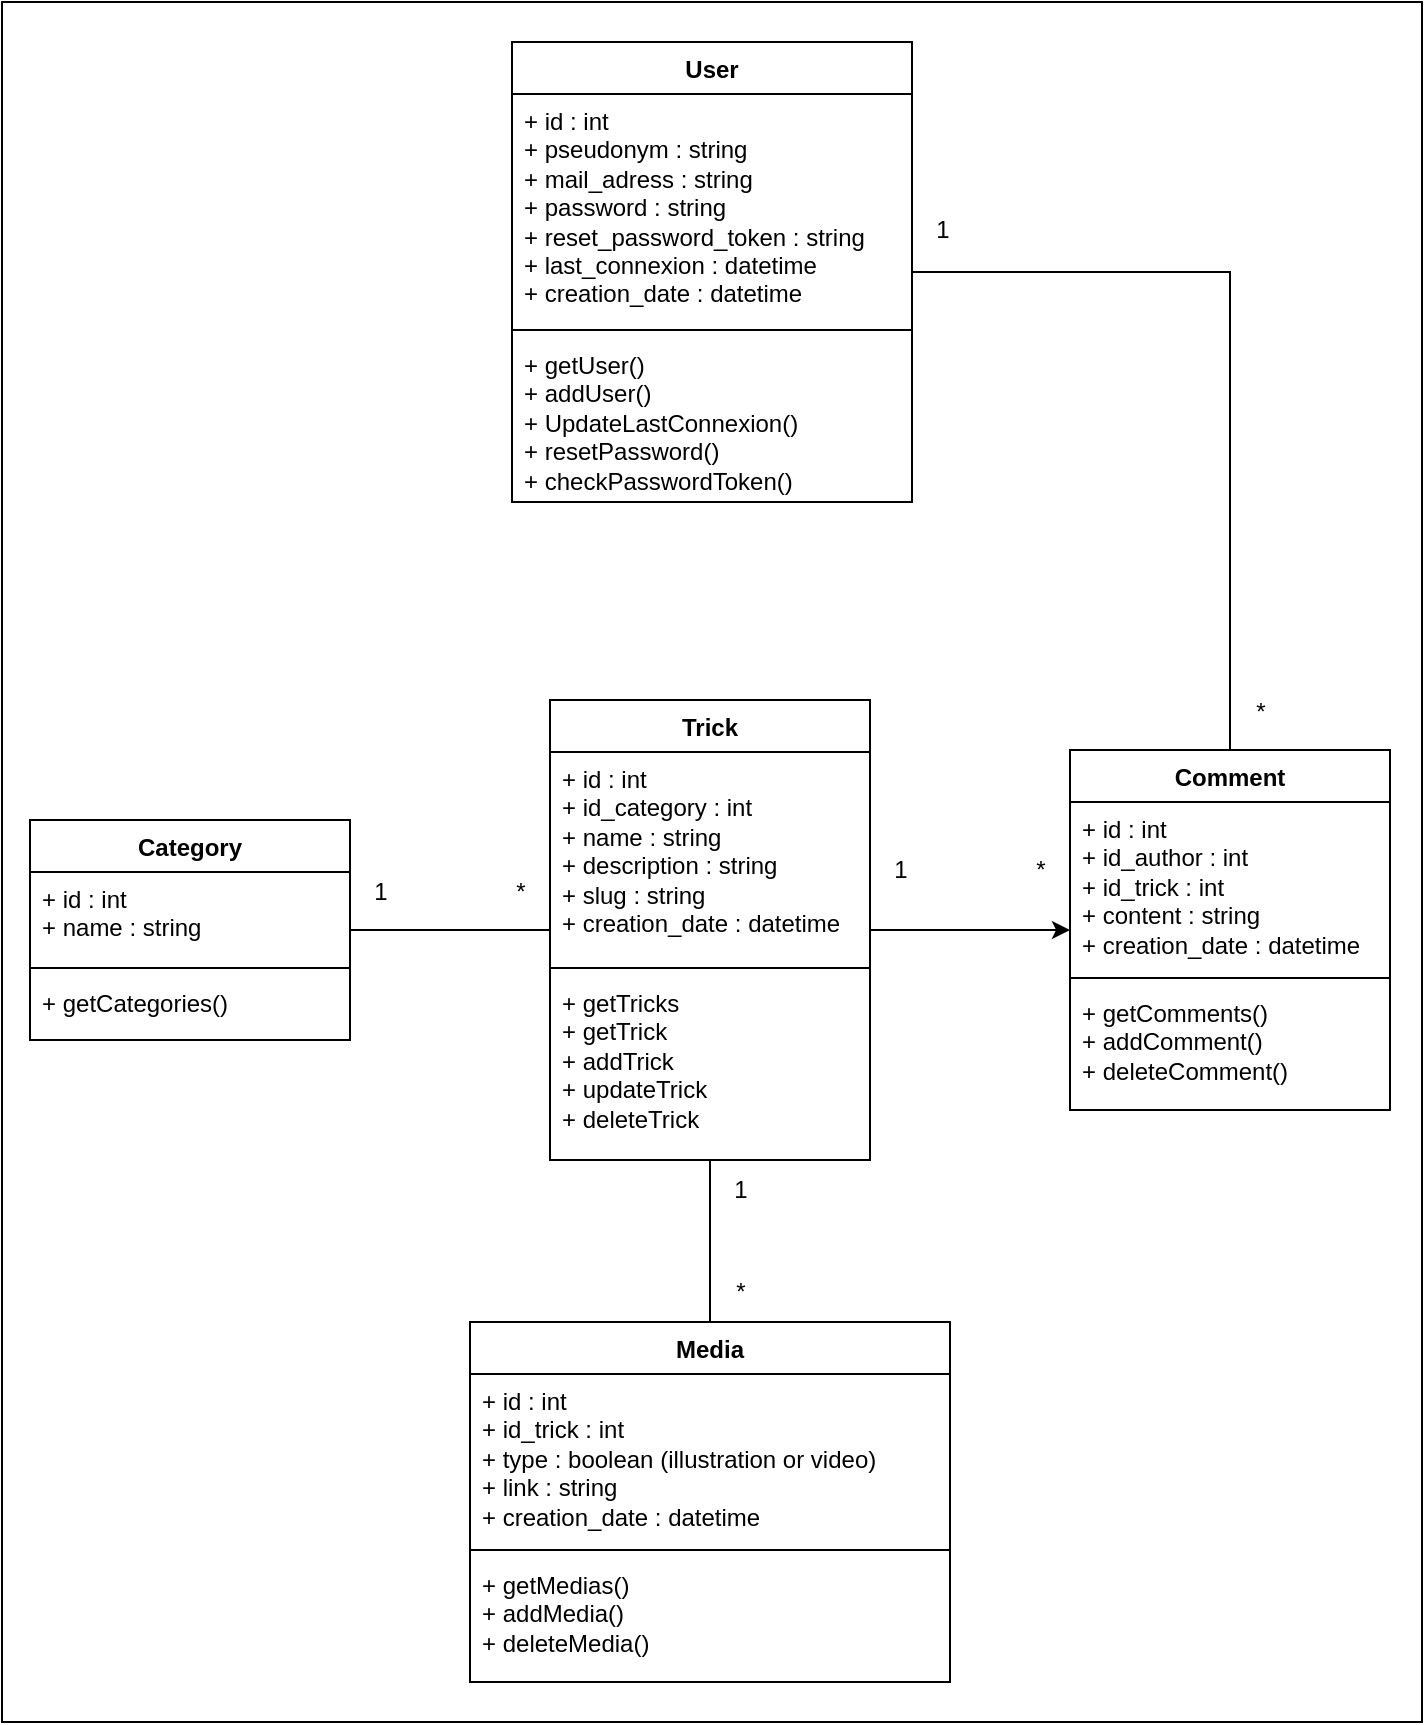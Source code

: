 <mxfile version="21.5.2" type="device">
  <diagram name="Page-1" id="kaoYOqhvuLUMERpKKi9R">
    <mxGraphModel dx="2074" dy="-63" grid="1" gridSize="10" guides="1" tooltips="1" connect="1" arrows="1" fold="1" page="1" pageScale="1" pageWidth="827" pageHeight="1169" math="0" shadow="0">
      <root>
        <mxCell id="0" />
        <mxCell id="1" parent="0" />
        <mxCell id="oAuCq6BkKggLuHPVJUeQ-19" value="" style="rounded=0;whiteSpace=wrap;html=1;movable=1;resizable=1;rotatable=1;deletable=1;editable=1;locked=0;connectable=1;labelBackgroundColor=none;" vertex="1" parent="1">
          <mxGeometry x="60" y="1340" width="710" height="860" as="geometry" />
        </mxCell>
        <mxCell id="7pwwrW8SkEieM3p2LjNU-1" value="Media" style="swimlane;fontStyle=1;align=center;verticalAlign=top;childLayout=stackLayout;horizontal=1;startSize=26;horizontalStack=0;resizeParent=1;resizeParentMax=0;resizeLast=0;collapsible=1;marginBottom=0;whiteSpace=wrap;html=1;" parent="1" vertex="1">
          <mxGeometry x="294" y="2000" width="240" height="180" as="geometry" />
        </mxCell>
        <mxCell id="7pwwrW8SkEieM3p2LjNU-2" value="&lt;div&gt;+ id : int&lt;/div&gt;&lt;div&gt;+ id_trick : int&lt;br&gt;&lt;/div&gt;&lt;div&gt;+ type : boolean (illustration or video)&lt;br&gt;&lt;/div&gt;&lt;div&gt;+ link : string&lt;/div&gt;&lt;div&gt;+ creation_date : datetime&lt;/div&gt;&lt;div&gt;&lt;br&gt;&lt;/div&gt;" style="text;strokeColor=none;fillColor=none;align=left;verticalAlign=top;spacingLeft=4;spacingRight=4;overflow=hidden;rotatable=0;points=[[0,0.5],[1,0.5]];portConstraint=eastwest;whiteSpace=wrap;html=1;" parent="7pwwrW8SkEieM3p2LjNU-1" vertex="1">
          <mxGeometry y="26" width="240" height="84" as="geometry" />
        </mxCell>
        <mxCell id="7pwwrW8SkEieM3p2LjNU-3" value="" style="line;strokeWidth=1;fillColor=none;align=left;verticalAlign=middle;spacingTop=-1;spacingLeft=3;spacingRight=3;rotatable=0;labelPosition=right;points=[];portConstraint=eastwest;strokeColor=inherit;" parent="7pwwrW8SkEieM3p2LjNU-1" vertex="1">
          <mxGeometry y="110" width="240" height="8" as="geometry" />
        </mxCell>
        <mxCell id="7pwwrW8SkEieM3p2LjNU-4" value="&lt;div&gt;+ getMedias()&lt;/div&gt;&lt;div&gt;+ addMedia()&lt;/div&gt;&lt;div&gt;+ deleteMedia()&lt;/div&gt;" style="text;strokeColor=none;fillColor=none;align=left;verticalAlign=top;spacingLeft=4;spacingRight=4;overflow=hidden;rotatable=0;points=[[0,0.5],[1,0.5]];portConstraint=eastwest;whiteSpace=wrap;html=1;" parent="7pwwrW8SkEieM3p2LjNU-1" vertex="1">
          <mxGeometry y="118" width="240" height="62" as="geometry" />
        </mxCell>
        <mxCell id="oAuCq6BkKggLuHPVJUeQ-8" style="edgeStyle=orthogonalEdgeStyle;rounded=0;orthogonalLoop=1;jettySize=auto;html=1;endArrow=none;endFill=0;" edge="1" parent="1" source="7pwwrW8SkEieM3p2LjNU-5" target="7pwwrW8SkEieM3p2LjNU-13">
          <mxGeometry relative="1" as="geometry" />
        </mxCell>
        <mxCell id="7pwwrW8SkEieM3p2LjNU-5" value="User" style="swimlane;fontStyle=1;align=center;verticalAlign=top;childLayout=stackLayout;horizontal=1;startSize=26;horizontalStack=0;resizeParent=1;resizeParentMax=0;resizeLast=0;collapsible=1;marginBottom=0;whiteSpace=wrap;html=1;" parent="1" vertex="1">
          <mxGeometry x="315" y="1360" width="200" height="230" as="geometry" />
        </mxCell>
        <mxCell id="7pwwrW8SkEieM3p2LjNU-6" value="&lt;div&gt;+ id : int&lt;/div&gt;&lt;div&gt;+ pseudonym : string&lt;br&gt;&lt;/div&gt;&lt;div&gt;+ mail_adress : string&lt;br&gt;&lt;/div&gt;&lt;div&gt;+ password : string&lt;/div&gt;&lt;div&gt;+ reset_password_token : string&lt;/div&gt;&lt;div&gt;+ last_connexion : datetime&lt;br&gt;&lt;/div&gt;&lt;div&gt;+ creation_date : datetime&lt;/div&gt;&lt;div&gt;&lt;br&gt;&lt;/div&gt;" style="text;strokeColor=none;fillColor=none;align=left;verticalAlign=top;spacingLeft=4;spacingRight=4;overflow=hidden;rotatable=0;points=[[0,0.5],[1,0.5]];portConstraint=eastwest;whiteSpace=wrap;html=1;" parent="7pwwrW8SkEieM3p2LjNU-5" vertex="1">
          <mxGeometry y="26" width="200" height="114" as="geometry" />
        </mxCell>
        <mxCell id="7pwwrW8SkEieM3p2LjNU-7" value="" style="line;strokeWidth=1;fillColor=none;align=left;verticalAlign=middle;spacingTop=-1;spacingLeft=3;spacingRight=3;rotatable=0;labelPosition=right;points=[];portConstraint=eastwest;strokeColor=inherit;" parent="7pwwrW8SkEieM3p2LjNU-5" vertex="1">
          <mxGeometry y="140" width="200" height="8" as="geometry" />
        </mxCell>
        <mxCell id="7pwwrW8SkEieM3p2LjNU-8" value="+ getUser()&lt;br&gt;&lt;div&gt;+ addUser()&lt;/div&gt;+ UpdateLastConnexion()&lt;div&gt;+ resetPassword()&lt;/div&gt;&lt;div&gt;+ checkPasswordToken()&lt;/div&gt;" style="text;strokeColor=none;fillColor=none;align=left;verticalAlign=top;spacingLeft=4;spacingRight=4;overflow=hidden;rotatable=0;points=[[0,0.5],[1,0.5]];portConstraint=eastwest;whiteSpace=wrap;html=1;" parent="7pwwrW8SkEieM3p2LjNU-5" vertex="1">
          <mxGeometry y="148" width="200" height="82" as="geometry" />
        </mxCell>
        <mxCell id="oAuCq6BkKggLuHPVJUeQ-11" style="edgeStyle=orthogonalEdgeStyle;rounded=0;orthogonalLoop=1;jettySize=auto;html=1;endArrow=none;endFill=0;" edge="1" parent="1" source="7pwwrW8SkEieM3p2LjNU-9" target="oAuCq6BkKggLuHPVJUeQ-1">
          <mxGeometry relative="1" as="geometry" />
        </mxCell>
        <mxCell id="oAuCq6BkKggLuHPVJUeQ-14" style="edgeStyle=orthogonalEdgeStyle;rounded=0;orthogonalLoop=1;jettySize=auto;html=1;endArrow=none;endFill=0;" edge="1" parent="1" source="7pwwrW8SkEieM3p2LjNU-9" target="7pwwrW8SkEieM3p2LjNU-1">
          <mxGeometry relative="1" as="geometry" />
        </mxCell>
        <mxCell id="oAuCq6BkKggLuHPVJUeQ-20" style="edgeStyle=orthogonalEdgeStyle;rounded=0;orthogonalLoop=1;jettySize=auto;html=1;" edge="1" parent="1" source="7pwwrW8SkEieM3p2LjNU-9" target="7pwwrW8SkEieM3p2LjNU-13">
          <mxGeometry relative="1" as="geometry" />
        </mxCell>
        <mxCell id="7pwwrW8SkEieM3p2LjNU-9" value="Trick" style="swimlane;fontStyle=1;align=center;verticalAlign=top;childLayout=stackLayout;horizontal=1;startSize=26;horizontalStack=0;resizeParent=1;resizeParentMax=0;resizeLast=0;collapsible=1;marginBottom=0;whiteSpace=wrap;html=1;" parent="1" vertex="1">
          <mxGeometry x="334" y="1689" width="160" height="230" as="geometry" />
        </mxCell>
        <mxCell id="7pwwrW8SkEieM3p2LjNU-10" value="&lt;div&gt;+ id : int&lt;/div&gt;&lt;div&gt;+ id_category : int&lt;br&gt;&lt;/div&gt;&lt;div&gt;+ name : string&lt;br&gt;&lt;/div&gt;&lt;div&gt;+ description : string&lt;/div&gt;&lt;div&gt;+ slug : string&lt;/div&gt;&lt;div&gt;+ creation_date : datetime&lt;/div&gt;&lt;div&gt;&lt;br&gt;&lt;/div&gt;" style="text;strokeColor=none;fillColor=none;align=left;verticalAlign=top;spacingLeft=4;spacingRight=4;overflow=hidden;rotatable=0;points=[[0,0.5],[1,0.5]];portConstraint=eastwest;whiteSpace=wrap;html=1;" parent="7pwwrW8SkEieM3p2LjNU-9" vertex="1">
          <mxGeometry y="26" width="160" height="104" as="geometry" />
        </mxCell>
        <mxCell id="7pwwrW8SkEieM3p2LjNU-11" value="" style="line;strokeWidth=1;fillColor=none;align=left;verticalAlign=middle;spacingTop=-1;spacingLeft=3;spacingRight=3;rotatable=0;labelPosition=right;points=[];portConstraint=eastwest;strokeColor=inherit;" parent="7pwwrW8SkEieM3p2LjNU-9" vertex="1">
          <mxGeometry y="130" width="160" height="8" as="geometry" />
        </mxCell>
        <mxCell id="7pwwrW8SkEieM3p2LjNU-12" value="&lt;div&gt;+ getTricks&lt;/div&gt;&lt;div&gt;+ getTrick&lt;/div&gt;&lt;div&gt;+ addTrick&lt;/div&gt;&lt;div&gt;+ updateTrick&lt;/div&gt;&lt;div&gt;+ deleteTrick&lt;/div&gt;" style="text;strokeColor=none;fillColor=none;align=left;verticalAlign=top;spacingLeft=4;spacingRight=4;overflow=hidden;rotatable=0;points=[[0,0.5],[1,0.5]];portConstraint=eastwest;whiteSpace=wrap;html=1;" parent="7pwwrW8SkEieM3p2LjNU-9" vertex="1">
          <mxGeometry y="138" width="160" height="92" as="geometry" />
        </mxCell>
        <mxCell id="7pwwrW8SkEieM3p2LjNU-13" value="Comment" style="swimlane;fontStyle=1;align=center;verticalAlign=top;childLayout=stackLayout;horizontal=1;startSize=26;horizontalStack=0;resizeParent=1;resizeParentMax=0;resizeLast=0;collapsible=1;marginBottom=0;whiteSpace=wrap;html=1;" parent="1" vertex="1">
          <mxGeometry x="594" y="1714" width="160" height="180" as="geometry" />
        </mxCell>
        <mxCell id="7pwwrW8SkEieM3p2LjNU-14" value="&lt;div&gt;+ id : int&lt;/div&gt;&lt;div&gt;+ id_author : int&lt;/div&gt;&lt;div&gt;+ id_trick : int&lt;br&gt;&lt;/div&gt;&lt;div&gt;+ content : string&lt;/div&gt;&lt;div&gt;+ creation_date : datetime&lt;/div&gt;&lt;div&gt;&lt;br&gt;&lt;/div&gt;" style="text;strokeColor=none;fillColor=none;align=left;verticalAlign=top;spacingLeft=4;spacingRight=4;overflow=hidden;rotatable=0;points=[[0,0.5],[1,0.5]];portConstraint=eastwest;whiteSpace=wrap;html=1;" parent="7pwwrW8SkEieM3p2LjNU-13" vertex="1">
          <mxGeometry y="26" width="160" height="84" as="geometry" />
        </mxCell>
        <mxCell id="7pwwrW8SkEieM3p2LjNU-15" value="" style="line;strokeWidth=1;fillColor=none;align=left;verticalAlign=middle;spacingTop=-1;spacingLeft=3;spacingRight=3;rotatable=0;labelPosition=right;points=[];portConstraint=eastwest;strokeColor=inherit;" parent="7pwwrW8SkEieM3p2LjNU-13" vertex="1">
          <mxGeometry y="110" width="160" height="8" as="geometry" />
        </mxCell>
        <mxCell id="7pwwrW8SkEieM3p2LjNU-16" value="&lt;div&gt;+ getComments()&lt;/div&gt;&lt;div&gt;+ addComment()&lt;/div&gt;&lt;div&gt;+ deleteComment()&lt;/div&gt;" style="text;strokeColor=none;fillColor=none;align=left;verticalAlign=top;spacingLeft=4;spacingRight=4;overflow=hidden;rotatable=0;points=[[0,0.5],[1,0.5]];portConstraint=eastwest;whiteSpace=wrap;html=1;" parent="7pwwrW8SkEieM3p2LjNU-13" vertex="1">
          <mxGeometry y="118" width="160" height="62" as="geometry" />
        </mxCell>
        <mxCell id="7pwwrW8SkEieM3p2LjNU-18" value="1" style="text;html=1;align=center;verticalAlign=middle;resizable=0;points=[];autosize=1;strokeColor=none;fillColor=none;" parent="1" vertex="1">
          <mxGeometry x="515" y="1439" width="30" height="30" as="geometry" />
        </mxCell>
        <mxCell id="7pwwrW8SkEieM3p2LjNU-19" value="*" style="text;html=1;align=center;verticalAlign=middle;resizable=0;points=[];autosize=1;strokeColor=none;fillColor=none;" parent="1" vertex="1">
          <mxGeometry x="674" y="1680" width="30" height="30" as="geometry" />
        </mxCell>
        <mxCell id="oAuCq6BkKggLuHPVJUeQ-1" value="Category" style="swimlane;fontStyle=1;align=center;verticalAlign=top;childLayout=stackLayout;horizontal=1;startSize=26;horizontalStack=0;resizeParent=1;resizeParentMax=0;resizeLast=0;collapsible=1;marginBottom=0;whiteSpace=wrap;html=1;" vertex="1" parent="1">
          <mxGeometry x="74" y="1749" width="160" height="110" as="geometry" />
        </mxCell>
        <mxCell id="oAuCq6BkKggLuHPVJUeQ-2" value="&lt;div&gt;+ id : int&lt;/div&gt;&lt;div&gt;+ name : string&lt;/div&gt;&lt;div&gt;&lt;br&gt;&lt;/div&gt;" style="text;strokeColor=none;fillColor=none;align=left;verticalAlign=top;spacingLeft=4;spacingRight=4;overflow=hidden;rotatable=0;points=[[0,0.5],[1,0.5]];portConstraint=eastwest;whiteSpace=wrap;html=1;" vertex="1" parent="oAuCq6BkKggLuHPVJUeQ-1">
          <mxGeometry y="26" width="160" height="44" as="geometry" />
        </mxCell>
        <mxCell id="oAuCq6BkKggLuHPVJUeQ-3" value="" style="line;strokeWidth=1;fillColor=none;align=left;verticalAlign=middle;spacingTop=-1;spacingLeft=3;spacingRight=3;rotatable=0;labelPosition=right;points=[];portConstraint=eastwest;strokeColor=inherit;" vertex="1" parent="oAuCq6BkKggLuHPVJUeQ-1">
          <mxGeometry y="70" width="160" height="8" as="geometry" />
        </mxCell>
        <mxCell id="oAuCq6BkKggLuHPVJUeQ-4" value="&lt;div&gt;+ getCategories()&lt;/div&gt;" style="text;strokeColor=none;fillColor=none;align=left;verticalAlign=top;spacingLeft=4;spacingRight=4;overflow=hidden;rotatable=0;points=[[0,0.5],[1,0.5]];portConstraint=eastwest;whiteSpace=wrap;html=1;" vertex="1" parent="oAuCq6BkKggLuHPVJUeQ-1">
          <mxGeometry y="78" width="160" height="32" as="geometry" />
        </mxCell>
        <mxCell id="oAuCq6BkKggLuHPVJUeQ-9" value="*" style="text;html=1;align=center;verticalAlign=middle;resizable=0;points=[];autosize=1;strokeColor=none;fillColor=none;" vertex="1" parent="1">
          <mxGeometry x="564" y="1759" width="30" height="30" as="geometry" />
        </mxCell>
        <mxCell id="oAuCq6BkKggLuHPVJUeQ-10" value="1" style="text;html=1;align=center;verticalAlign=middle;resizable=0;points=[];autosize=1;strokeColor=none;fillColor=none;" vertex="1" parent="1">
          <mxGeometry x="494" y="1759" width="30" height="30" as="geometry" />
        </mxCell>
        <mxCell id="oAuCq6BkKggLuHPVJUeQ-12" value="*" style="text;html=1;align=center;verticalAlign=middle;resizable=0;points=[];autosize=1;strokeColor=none;fillColor=none;" vertex="1" parent="1">
          <mxGeometry x="304" y="1770" width="30" height="30" as="geometry" />
        </mxCell>
        <mxCell id="oAuCq6BkKggLuHPVJUeQ-13" value="1" style="text;html=1;align=center;verticalAlign=middle;resizable=0;points=[];autosize=1;strokeColor=none;fillColor=none;" vertex="1" parent="1">
          <mxGeometry x="234" y="1770" width="30" height="30" as="geometry" />
        </mxCell>
        <mxCell id="oAuCq6BkKggLuHPVJUeQ-15" value="*" style="text;html=1;align=center;verticalAlign=middle;resizable=0;points=[];autosize=1;strokeColor=none;fillColor=none;" vertex="1" parent="1">
          <mxGeometry x="414" y="1970" width="30" height="30" as="geometry" />
        </mxCell>
        <mxCell id="oAuCq6BkKggLuHPVJUeQ-18" value="1" style="text;html=1;align=center;verticalAlign=middle;resizable=0;points=[];autosize=1;strokeColor=none;fillColor=none;" vertex="1" parent="1">
          <mxGeometry x="414" y="1919" width="30" height="30" as="geometry" />
        </mxCell>
      </root>
    </mxGraphModel>
  </diagram>
</mxfile>

